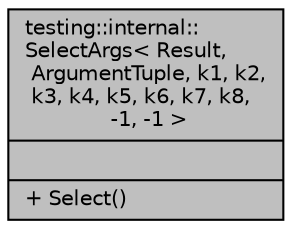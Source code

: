 digraph "testing::internal::SelectArgs&lt; Result, ArgumentTuple, k1, k2, k3, k4, k5, k6, k7, k8, -1, -1 &gt;"
{
  edge [fontname="Helvetica",fontsize="10",labelfontname="Helvetica",labelfontsize="10"];
  node [fontname="Helvetica",fontsize="10",shape=record];
  Node1 [label="{testing::internal::\lSelectArgs\< Result,\l ArgumentTuple, k1, k2,\l k3, k4, k5, k6, k7, k8,\l -1, -1 \>\n||+ Select()\l}",height=0.2,width=0.4,color="black", fillcolor="grey75", style="filled", fontcolor="black"];
}
